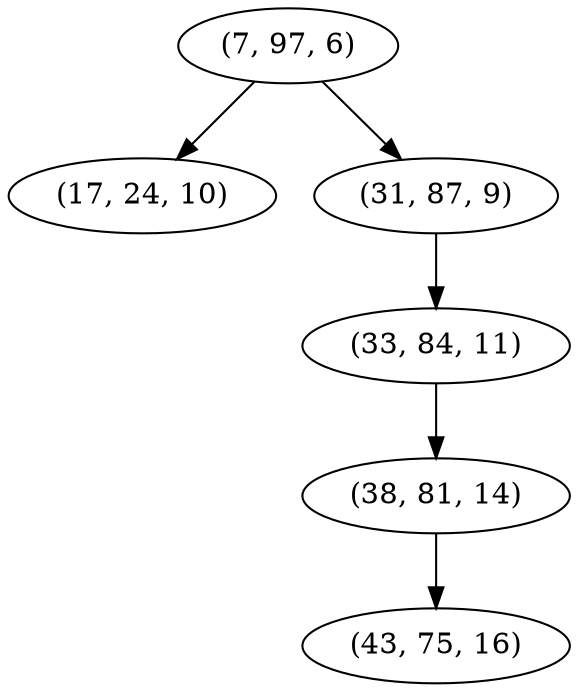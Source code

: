 digraph tree {
    "(7, 97, 6)";
    "(17, 24, 10)";
    "(31, 87, 9)";
    "(33, 84, 11)";
    "(38, 81, 14)";
    "(43, 75, 16)";
    "(7, 97, 6)" -> "(17, 24, 10)";
    "(7, 97, 6)" -> "(31, 87, 9)";
    "(31, 87, 9)" -> "(33, 84, 11)";
    "(33, 84, 11)" -> "(38, 81, 14)";
    "(38, 81, 14)" -> "(43, 75, 16)";
}
